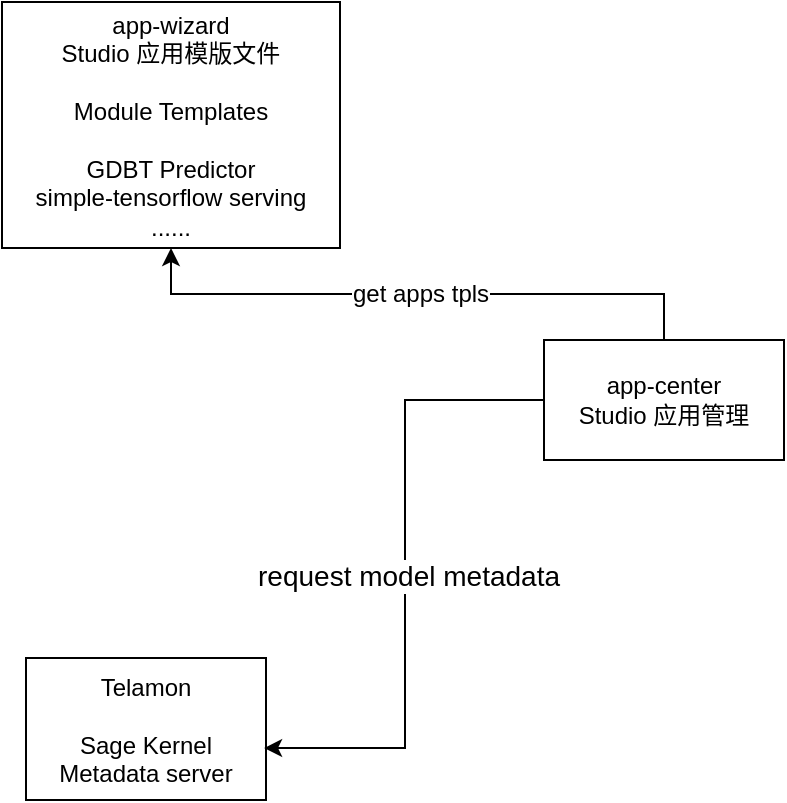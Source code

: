 <mxfile version="22.1.5" type="github">
  <diagram name="第 1 页" id="RFqubxHH86JAbSpuru27">
    <mxGraphModel dx="1434" dy="786" grid="0" gridSize="10" guides="1" tooltips="1" connect="1" arrows="1" fold="1" page="1" pageScale="1" pageWidth="1654" pageHeight="2336" math="0" shadow="0">
      <root>
        <mxCell id="0" />
        <mxCell id="1" parent="0" />
        <mxCell id="AkYm-pmbZ86CwhPPTDKQ-4" style="edgeStyle=orthogonalEdgeStyle;rounded=0;orthogonalLoop=1;jettySize=auto;html=1;exitX=0.5;exitY=0;exitDx=0;exitDy=0;entryX=0.5;entryY=1;entryDx=0;entryDy=0;" edge="1" parent="1" source="AkYm-pmbZ86CwhPPTDKQ-1" target="AkYm-pmbZ86CwhPPTDKQ-3">
          <mxGeometry relative="1" as="geometry" />
        </mxCell>
        <mxCell id="AkYm-pmbZ86CwhPPTDKQ-5" value="&lt;font style=&quot;font-size: 12px;&quot;&gt;get apps tpls&lt;/font&gt;" style="edgeLabel;html=1;align=center;verticalAlign=middle;resizable=0;points=[];" vertex="1" connectable="0" parent="AkYm-pmbZ86CwhPPTDKQ-4">
          <mxGeometry x="-0.005" relative="1" as="geometry">
            <mxPoint as="offset" />
          </mxGeometry>
        </mxCell>
        <mxCell id="AkYm-pmbZ86CwhPPTDKQ-1" value="app-center&lt;br&gt;Studio 应用管理" style="rounded=0;whiteSpace=wrap;html=1;" vertex="1" parent="1">
          <mxGeometry x="498" y="252" width="120" height="60" as="geometry" />
        </mxCell>
        <mxCell id="AkYm-pmbZ86CwhPPTDKQ-3" value="app-wizard&lt;br&gt;Studio 应用模版文件&lt;br&gt;&lt;br&gt;Module Templates&lt;br&gt;&lt;br&gt;GDBT Predictor&lt;br&gt;simple-tensorflow serving&lt;br&gt;......" style="rounded=0;whiteSpace=wrap;html=1;" vertex="1" parent="1">
          <mxGeometry x="227" y="83" width="169" height="123" as="geometry" />
        </mxCell>
        <mxCell id="AkYm-pmbZ86CwhPPTDKQ-7" value="Telamon&lt;br&gt;&lt;br&gt;Sage Kernel Metadata server" style="rounded=0;whiteSpace=wrap;html=1;" vertex="1" parent="1">
          <mxGeometry x="239" y="411" width="120" height="71" as="geometry" />
        </mxCell>
        <mxCell id="AkYm-pmbZ86CwhPPTDKQ-8" style="edgeStyle=orthogonalEdgeStyle;rounded=0;orthogonalLoop=1;jettySize=auto;html=1;entryX=0.992;entryY=0.634;entryDx=0;entryDy=0;entryPerimeter=0;" edge="1" parent="1" source="AkYm-pmbZ86CwhPPTDKQ-1" target="AkYm-pmbZ86CwhPPTDKQ-7">
          <mxGeometry relative="1" as="geometry" />
        </mxCell>
        <mxCell id="AkYm-pmbZ86CwhPPTDKQ-9" value="&lt;font style=&quot;font-size: 14px;&quot;&gt;request model metadata&lt;/font&gt;" style="edgeLabel;html=1;align=center;verticalAlign=middle;resizable=0;points=[];rotation=0;" vertex="1" connectable="0" parent="AkYm-pmbZ86CwhPPTDKQ-8">
          <mxGeometry x="-0.003" y="1" relative="1" as="geometry">
            <mxPoint y="1" as="offset" />
          </mxGeometry>
        </mxCell>
      </root>
    </mxGraphModel>
  </diagram>
</mxfile>
